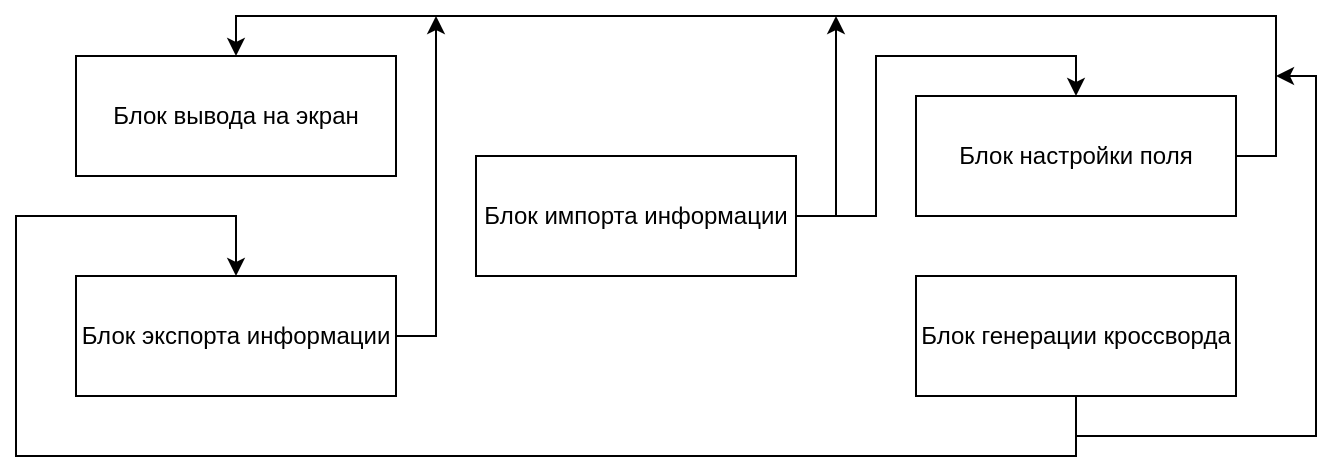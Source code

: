 <mxfile version="16.0.3" type="device"><diagram id="_ysrUA3wVG5tu0HIOcBP" name="Page-1"><mxGraphModel dx="1102" dy="614" grid="1" gridSize="10" guides="1" tooltips="1" connect="1" arrows="1" fold="1" page="1" pageScale="1" pageWidth="827" pageHeight="1169" math="0" shadow="0"><root><mxCell id="0"/><mxCell id="1" parent="0"/><mxCell id="bPPtoECSDyblTAn4HHjs-3" value="" style="edgeStyle=orthogonalEdgeStyle;rounded=0;orthogonalLoop=1;jettySize=auto;html=1;entryX=0.5;entryY=0;entryDx=0;entryDy=0;exitX=1;exitY=0.5;exitDx=0;exitDy=0;" edge="1" parent="1" source="bPPtoECSDyblTAn4HHjs-1" target="bPPtoECSDyblTAn4HHjs-2"><mxGeometry relative="1" as="geometry"><Array as="points"><mxPoint x="720" y="300"/><mxPoint x="720" y="230"/><mxPoint x="200" y="230"/></Array></mxGeometry></mxCell><mxCell id="bPPtoECSDyblTAn4HHjs-1" value="Блок настройки поля" style="rounded=0;whiteSpace=wrap;html=1;" vertex="1" parent="1"><mxGeometry x="540" y="270" width="160" height="60" as="geometry"/></mxCell><mxCell id="bPPtoECSDyblTAn4HHjs-2" value="Блок вывода на экран" style="rounded=0;whiteSpace=wrap;html=1;" vertex="1" parent="1"><mxGeometry x="120" y="250" width="160" height="60" as="geometry"/></mxCell><mxCell id="bPPtoECSDyblTAn4HHjs-6" value="" style="edgeStyle=orthogonalEdgeStyle;rounded=0;orthogonalLoop=1;jettySize=auto;html=1;exitX=1;exitY=0.5;exitDx=0;exitDy=0;entryX=0.5;entryY=0;entryDx=0;entryDy=0;" edge="1" parent="1" source="bPPtoECSDyblTAn4HHjs-4" target="bPPtoECSDyblTAn4HHjs-1"><mxGeometry relative="1" as="geometry"><mxPoint x="430" y="230" as="targetPoint"/><Array as="points"><mxPoint x="520" y="330"/><mxPoint x="520" y="250"/><mxPoint x="620" y="250"/></Array></mxGeometry></mxCell><mxCell id="bPPtoECSDyblTAn4HHjs-4" value="Блок импорта информации" style="rounded=0;whiteSpace=wrap;html=1;" vertex="1" parent="1"><mxGeometry x="320" y="300" width="160" height="60" as="geometry"/></mxCell><mxCell id="bPPtoECSDyblTAn4HHjs-13" value="" style="edgeStyle=orthogonalEdgeStyle;rounded=0;orthogonalLoop=1;jettySize=auto;html=1;" edge="1" parent="1" source="bPPtoECSDyblTAn4HHjs-7"><mxGeometry relative="1" as="geometry"><mxPoint x="300" y="230" as="targetPoint"/><Array as="points"><mxPoint x="300" y="390"/><mxPoint x="300" y="300"/></Array></mxGeometry></mxCell><mxCell id="bPPtoECSDyblTAn4HHjs-7" value="Блок экспорта информации" style="rounded=0;whiteSpace=wrap;html=1;" vertex="1" parent="1"><mxGeometry x="120" y="360" width="160" height="60" as="geometry"/></mxCell><mxCell id="bPPtoECSDyblTAn4HHjs-10" value="" style="edgeStyle=orthogonalEdgeStyle;rounded=0;orthogonalLoop=1;jettySize=auto;html=1;entryX=0.5;entryY=0;entryDx=0;entryDy=0;exitX=0.5;exitY=1;exitDx=0;exitDy=0;" edge="1" parent="1" source="bPPtoECSDyblTAn4HHjs-8" target="bPPtoECSDyblTAn4HHjs-7"><mxGeometry relative="1" as="geometry"><mxPoint x="600" y="500" as="targetPoint"/><Array as="points"><mxPoint x="620" y="450"/><mxPoint x="90" y="450"/><mxPoint x="90" y="330"/><mxPoint x="200" y="330"/></Array></mxGeometry></mxCell><mxCell id="bPPtoECSDyblTAn4HHjs-12" value="" style="edgeStyle=orthogonalEdgeStyle;rounded=0;orthogonalLoop=1;jettySize=auto;html=1;" edge="1" parent="1"><mxGeometry relative="1" as="geometry"><mxPoint x="620" y="440" as="sourcePoint"/><mxPoint x="720" y="260" as="targetPoint"/><Array as="points"><mxPoint x="660" y="440"/><mxPoint x="740" y="440"/><mxPoint x="740" y="260"/></Array></mxGeometry></mxCell><mxCell id="bPPtoECSDyblTAn4HHjs-8" value="Блок генерации кроссворда" style="rounded=0;whiteSpace=wrap;html=1;" vertex="1" parent="1"><mxGeometry x="540" y="360" width="160" height="60" as="geometry"/></mxCell><mxCell id="bPPtoECSDyblTAn4HHjs-14" value="" style="endArrow=classic;html=1;rounded=0;" edge="1" parent="1"><mxGeometry width="50" height="50" relative="1" as="geometry"><mxPoint x="500" y="330" as="sourcePoint"/><mxPoint x="500" y="230" as="targetPoint"/></mxGeometry></mxCell></root></mxGraphModel></diagram></mxfile>